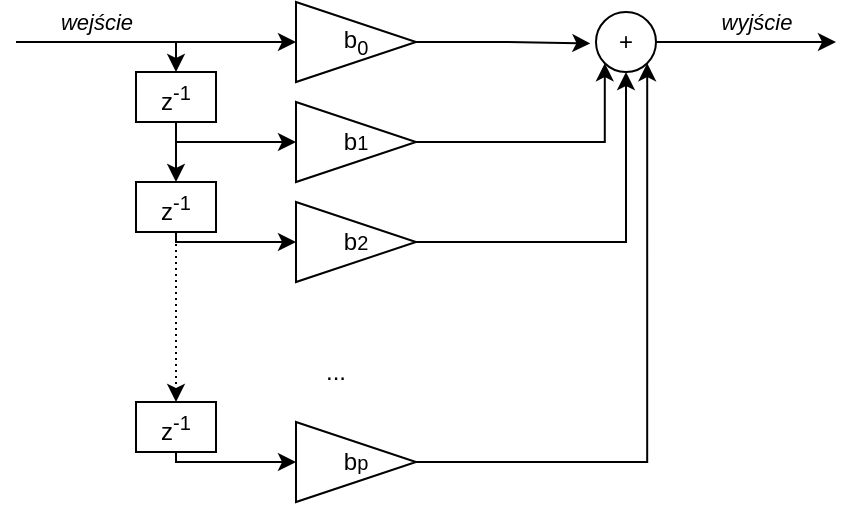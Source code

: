 <mxfile version="23.1.5" type="device">
  <diagram name="Strona-1" id="tKh5jBK7ZMCCm5xY7gQM">
    <mxGraphModel dx="676" dy="451" grid="1" gridSize="10" guides="1" tooltips="1" connect="1" arrows="1" fold="1" page="1" pageScale="1" pageWidth="600" pageHeight="300" math="0" shadow="0">
      <root>
        <mxCell id="0" />
        <mxCell id="1" parent="0" />
        <mxCell id="GFYSmypETnpFk3FitQDg-58" value="b&lt;sub&gt;0&lt;/sub&gt;" style="triangle;whiteSpace=wrap;html=1;" vertex="1" parent="1">
          <mxGeometry x="235" y="20" width="60" height="40" as="geometry" />
        </mxCell>
        <mxCell id="GFYSmypETnpFk3FitQDg-63" style="edgeStyle=orthogonalEdgeStyle;rounded=0;orthogonalLoop=1;jettySize=auto;html=1;exitX=1;exitY=0.5;exitDx=0;exitDy=0;entryX=0;entryY=1;entryDx=0;entryDy=0;" edge="1" parent="1" source="GFYSmypETnpFk3FitQDg-59" target="GFYSmypETnpFk3FitQDg-61">
          <mxGeometry relative="1" as="geometry" />
        </mxCell>
        <mxCell id="GFYSmypETnpFk3FitQDg-59" value="b&lt;span style=&quot;font-size: 10px;&quot;&gt;1&lt;/span&gt;" style="triangle;whiteSpace=wrap;html=1;" vertex="1" parent="1">
          <mxGeometry x="235" y="70" width="60" height="40" as="geometry" />
        </mxCell>
        <mxCell id="GFYSmypETnpFk3FitQDg-62" style="edgeStyle=orthogonalEdgeStyle;rounded=0;orthogonalLoop=1;jettySize=auto;html=1;exitX=1;exitY=0.5;exitDx=0;exitDy=0;entryX=1;entryY=1;entryDx=0;entryDy=0;" edge="1" parent="1" source="GFYSmypETnpFk3FitQDg-60" target="GFYSmypETnpFk3FitQDg-61">
          <mxGeometry relative="1" as="geometry" />
        </mxCell>
        <mxCell id="GFYSmypETnpFk3FitQDg-60" value="b&lt;span style=&quot;font-size: 10px;&quot;&gt;p&lt;/span&gt;" style="triangle;whiteSpace=wrap;html=1;" vertex="1" parent="1">
          <mxGeometry x="235" y="230" width="60" height="40" as="geometry" />
        </mxCell>
        <mxCell id="GFYSmypETnpFk3FitQDg-61" value="+" style="ellipse;whiteSpace=wrap;html=1;" vertex="1" parent="1">
          <mxGeometry x="385" y="25" width="30" height="30" as="geometry" />
        </mxCell>
        <mxCell id="GFYSmypETnpFk3FitQDg-64" style="edgeStyle=orthogonalEdgeStyle;rounded=0;orthogonalLoop=1;jettySize=auto;html=1;exitX=1;exitY=0.5;exitDx=0;exitDy=0;entryX=-0.094;entryY=0.523;entryDx=0;entryDy=0;entryPerimeter=0;" edge="1" parent="1" source="GFYSmypETnpFk3FitQDg-58" target="GFYSmypETnpFk3FitQDg-61">
          <mxGeometry relative="1" as="geometry" />
        </mxCell>
        <mxCell id="GFYSmypETnpFk3FitQDg-65" value="..." style="text;html=1;align=center;verticalAlign=middle;whiteSpace=wrap;rounded=0;" vertex="1" parent="1">
          <mxGeometry x="225" y="190" width="60" height="30" as="geometry" />
        </mxCell>
        <mxCell id="GFYSmypETnpFk3FitQDg-66" value="&lt;i&gt;wyjście&lt;/i&gt;" style="endArrow=classic;html=1;rounded=0;exitX=1;exitY=0.5;exitDx=0;exitDy=0;" edge="1" parent="1" source="GFYSmypETnpFk3FitQDg-61">
          <mxGeometry x="0.111" y="10" width="50" height="50" relative="1" as="geometry">
            <mxPoint x="225" y="100" as="sourcePoint" />
            <mxPoint x="505" y="40" as="targetPoint" />
            <mxPoint as="offset" />
          </mxGeometry>
        </mxCell>
        <mxCell id="GFYSmypETnpFk3FitQDg-76" style="edgeStyle=orthogonalEdgeStyle;rounded=0;orthogonalLoop=1;jettySize=auto;html=1;exitX=0.5;exitY=1;exitDx=0;exitDy=0;entryX=0.5;entryY=0;entryDx=0;entryDy=0;" edge="1" parent="1" source="GFYSmypETnpFk3FitQDg-67" target="GFYSmypETnpFk3FitQDg-75">
          <mxGeometry relative="1" as="geometry" />
        </mxCell>
        <mxCell id="GFYSmypETnpFk3FitQDg-81" style="edgeStyle=orthogonalEdgeStyle;rounded=0;orthogonalLoop=1;jettySize=auto;html=1;exitX=0.5;exitY=1;exitDx=0;exitDy=0;entryX=0;entryY=0.5;entryDx=0;entryDy=0;" edge="1" parent="1" source="GFYSmypETnpFk3FitQDg-67" target="GFYSmypETnpFk3FitQDg-59">
          <mxGeometry relative="1" as="geometry">
            <Array as="points">
              <mxPoint x="175" y="90" />
            </Array>
          </mxGeometry>
        </mxCell>
        <mxCell id="GFYSmypETnpFk3FitQDg-67" value="z&lt;sup&gt;-1&lt;/sup&gt;" style="rounded=0;whiteSpace=wrap;html=1;" vertex="1" parent="1">
          <mxGeometry x="155" y="55" width="40" height="25" as="geometry" />
        </mxCell>
        <mxCell id="GFYSmypETnpFk3FitQDg-72" style="edgeStyle=orthogonalEdgeStyle;rounded=0;orthogonalLoop=1;jettySize=auto;html=1;exitX=0.5;exitY=1;exitDx=0;exitDy=0;entryX=0;entryY=0.5;entryDx=0;entryDy=0;" edge="1" parent="1" source="GFYSmypETnpFk3FitQDg-68" target="GFYSmypETnpFk3FitQDg-60">
          <mxGeometry relative="1" as="geometry">
            <Array as="points">
              <mxPoint x="175" y="250" />
            </Array>
          </mxGeometry>
        </mxCell>
        <mxCell id="GFYSmypETnpFk3FitQDg-68" value="z&lt;sup&gt;-1&lt;/sup&gt;" style="rounded=0;whiteSpace=wrap;html=1;" vertex="1" parent="1">
          <mxGeometry x="155" y="220" width="40" height="25" as="geometry" />
        </mxCell>
        <mxCell id="GFYSmypETnpFk3FitQDg-69" value="&lt;i&gt;wejście&lt;/i&gt;" style="endArrow=classic;html=1;rounded=0;entryX=0;entryY=0.5;entryDx=0;entryDy=0;" edge="1" parent="1" target="GFYSmypETnpFk3FitQDg-58">
          <mxGeometry x="-0.429" y="10" width="50" height="50" relative="1" as="geometry">
            <mxPoint x="95" y="40" as="sourcePoint" />
            <mxPoint x="275" y="50" as="targetPoint" />
            <Array as="points">
              <mxPoint x="175" y="40" />
            </Array>
            <mxPoint as="offset" />
          </mxGeometry>
        </mxCell>
        <mxCell id="GFYSmypETnpFk3FitQDg-70" value="" style="endArrow=classic;html=1;rounded=0;entryX=0.5;entryY=0;entryDx=0;entryDy=0;" edge="1" parent="1" target="GFYSmypETnpFk3FitQDg-67">
          <mxGeometry width="50" height="50" relative="1" as="geometry">
            <mxPoint x="175" y="40" as="sourcePoint" />
            <mxPoint x="275" y="50" as="targetPoint" />
          </mxGeometry>
        </mxCell>
        <mxCell id="GFYSmypETnpFk3FitQDg-74" style="edgeStyle=orthogonalEdgeStyle;rounded=0;orthogonalLoop=1;jettySize=auto;html=1;exitX=1;exitY=0.5;exitDx=0;exitDy=0;entryX=0.5;entryY=1;entryDx=0;entryDy=0;" edge="1" parent="1" source="GFYSmypETnpFk3FitQDg-73" target="GFYSmypETnpFk3FitQDg-61">
          <mxGeometry relative="1" as="geometry" />
        </mxCell>
        <mxCell id="GFYSmypETnpFk3FitQDg-73" value="b&lt;span style=&quot;font-size: 10px;&quot;&gt;2&lt;/span&gt;" style="triangle;whiteSpace=wrap;html=1;" vertex="1" parent="1">
          <mxGeometry x="235" y="120" width="60" height="40" as="geometry" />
        </mxCell>
        <mxCell id="GFYSmypETnpFk3FitQDg-79" style="edgeStyle=orthogonalEdgeStyle;rounded=0;orthogonalLoop=1;jettySize=auto;html=1;exitX=0.5;exitY=1;exitDx=0;exitDy=0;entryX=0;entryY=0.5;entryDx=0;entryDy=0;" edge="1" parent="1" source="GFYSmypETnpFk3FitQDg-75" target="GFYSmypETnpFk3FitQDg-73">
          <mxGeometry relative="1" as="geometry">
            <Array as="points">
              <mxPoint x="175" y="140" />
            </Array>
          </mxGeometry>
        </mxCell>
        <mxCell id="GFYSmypETnpFk3FitQDg-80" style="edgeStyle=orthogonalEdgeStyle;rounded=0;orthogonalLoop=1;jettySize=auto;html=1;exitX=0.5;exitY=1;exitDx=0;exitDy=0;entryX=0.5;entryY=0;entryDx=0;entryDy=0;dashed=1;dashPattern=1 2;" edge="1" parent="1" source="GFYSmypETnpFk3FitQDg-75" target="GFYSmypETnpFk3FitQDg-68">
          <mxGeometry relative="1" as="geometry" />
        </mxCell>
        <mxCell id="GFYSmypETnpFk3FitQDg-75" value="z&lt;sup&gt;-1&lt;/sup&gt;" style="rounded=0;whiteSpace=wrap;html=1;" vertex="1" parent="1">
          <mxGeometry x="155" y="110" width="40" height="25" as="geometry" />
        </mxCell>
      </root>
    </mxGraphModel>
  </diagram>
</mxfile>
